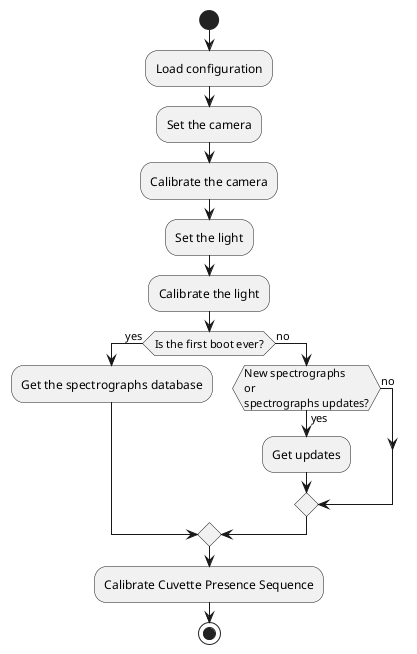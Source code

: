 @startuml Boot activity
start
:Load configuration;
:Set the camera;
:Calibrate the camera;
:Set the light;
:Calibrate the light;
if (Is the first boot ever?) then (yes)
    :Get the spectrographs database;
else (no)
    if (New spectrographs\nor\nspectrographs updates?) then (yes)
        :Get updates;
    else (no)
    endif
endif
:Calibrate Cuvette Presence Sequence;
stop
@enduml